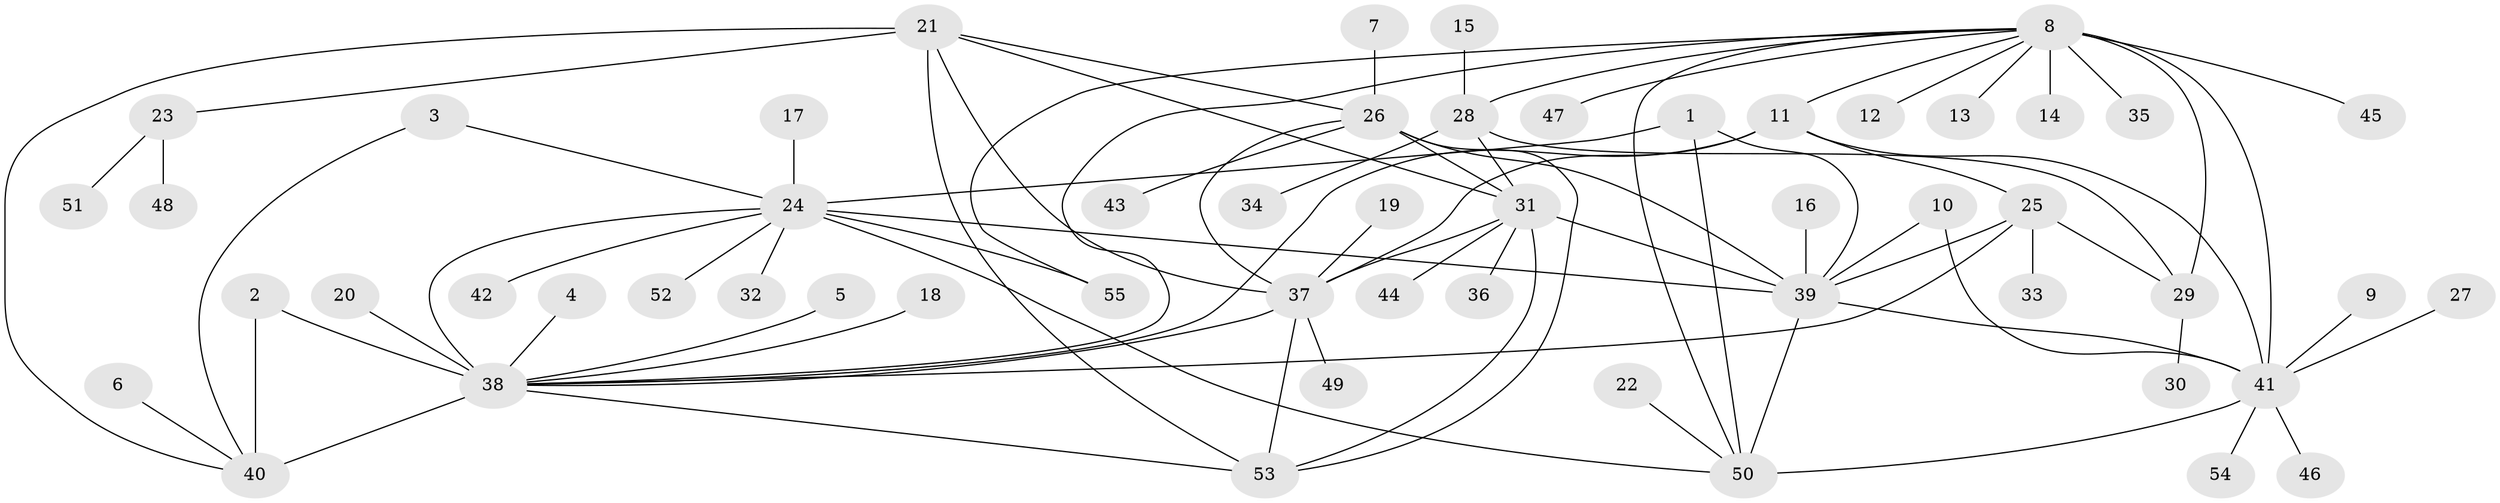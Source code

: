 // original degree distribution, {7: 0.06422018348623854, 11: 0.01834862385321101, 5: 0.027522935779816515, 9: 0.027522935779816515, 4: 0.01834862385321101, 12: 0.009174311926605505, 10: 0.03669724770642202, 8: 0.01834862385321101, 6: 0.01834862385321101, 2: 0.22018348623853212, 1: 0.5321100917431193, 3: 0.009174311926605505}
// Generated by graph-tools (version 1.1) at 2025/26/03/09/25 03:26:46]
// undirected, 55 vertices, 82 edges
graph export_dot {
graph [start="1"]
  node [color=gray90,style=filled];
  1;
  2;
  3;
  4;
  5;
  6;
  7;
  8;
  9;
  10;
  11;
  12;
  13;
  14;
  15;
  16;
  17;
  18;
  19;
  20;
  21;
  22;
  23;
  24;
  25;
  26;
  27;
  28;
  29;
  30;
  31;
  32;
  33;
  34;
  35;
  36;
  37;
  38;
  39;
  40;
  41;
  42;
  43;
  44;
  45;
  46;
  47;
  48;
  49;
  50;
  51;
  52;
  53;
  54;
  55;
  1 -- 24 [weight=1.0];
  1 -- 39 [weight=2.0];
  1 -- 50 [weight=1.0];
  2 -- 38 [weight=2.0];
  2 -- 40 [weight=2.0];
  3 -- 24 [weight=1.0];
  3 -- 40 [weight=1.0];
  4 -- 38 [weight=1.0];
  5 -- 38 [weight=1.0];
  6 -- 40 [weight=1.0];
  7 -- 26 [weight=1.0];
  8 -- 11 [weight=1.0];
  8 -- 12 [weight=1.0];
  8 -- 13 [weight=1.0];
  8 -- 14 [weight=1.0];
  8 -- 28 [weight=2.0];
  8 -- 29 [weight=4.0];
  8 -- 35 [weight=1.0];
  8 -- 38 [weight=1.0];
  8 -- 41 [weight=3.0];
  8 -- 45 [weight=1.0];
  8 -- 47 [weight=1.0];
  8 -- 50 [weight=1.0];
  8 -- 55 [weight=1.0];
  9 -- 41 [weight=1.0];
  10 -- 39 [weight=1.0];
  10 -- 41 [weight=1.0];
  11 -- 25 [weight=1.0];
  11 -- 37 [weight=1.0];
  11 -- 38 [weight=1.0];
  11 -- 41 [weight=3.0];
  15 -- 28 [weight=1.0];
  16 -- 39 [weight=1.0];
  17 -- 24 [weight=1.0];
  18 -- 38 [weight=1.0];
  19 -- 37 [weight=1.0];
  20 -- 38 [weight=1.0];
  21 -- 23 [weight=1.0];
  21 -- 26 [weight=1.0];
  21 -- 31 [weight=1.0];
  21 -- 37 [weight=1.0];
  21 -- 40 [weight=1.0];
  21 -- 53 [weight=1.0];
  22 -- 50 [weight=1.0];
  23 -- 48 [weight=1.0];
  23 -- 51 [weight=1.0];
  24 -- 32 [weight=1.0];
  24 -- 38 [weight=1.0];
  24 -- 39 [weight=2.0];
  24 -- 42 [weight=1.0];
  24 -- 50 [weight=1.0];
  24 -- 52 [weight=1.0];
  24 -- 55 [weight=1.0];
  25 -- 29 [weight=1.0];
  25 -- 33 [weight=1.0];
  25 -- 38 [weight=1.0];
  25 -- 39 [weight=1.0];
  26 -- 31 [weight=1.0];
  26 -- 37 [weight=1.0];
  26 -- 39 [weight=2.0];
  26 -- 43 [weight=1.0];
  26 -- 53 [weight=1.0];
  27 -- 41 [weight=1.0];
  28 -- 29 [weight=2.0];
  28 -- 31 [weight=1.0];
  28 -- 34 [weight=1.0];
  29 -- 30 [weight=1.0];
  31 -- 36 [weight=1.0];
  31 -- 37 [weight=1.0];
  31 -- 39 [weight=1.0];
  31 -- 44 [weight=1.0];
  31 -- 53 [weight=1.0];
  37 -- 38 [weight=1.0];
  37 -- 49 [weight=1.0];
  37 -- 53 [weight=1.0];
  38 -- 40 [weight=4.0];
  38 -- 53 [weight=1.0];
  39 -- 41 [weight=1.0];
  39 -- 50 [weight=2.0];
  41 -- 46 [weight=1.0];
  41 -- 50 [weight=1.0];
  41 -- 54 [weight=1.0];
}
